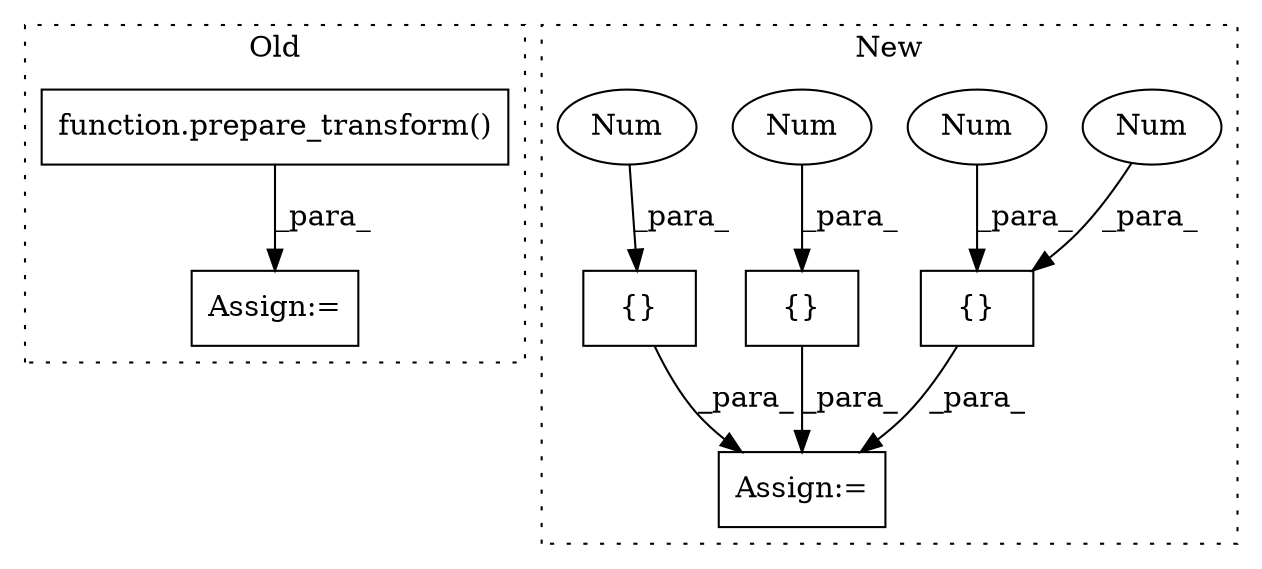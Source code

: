 digraph G {
subgraph cluster0 {
1 [label="function.prepare_transform()" a="75" s="4412,4437" l="18,37" shape="box"];
7 [label="Assign:=" a="68" s="4409" l="3" shape="box"];
label = "Old";
style="dotted";
}
subgraph cluster1 {
2 [label="{}" a="59" s="5248,5257" l="1,0" shape="box"];
3 [label="Num" a="76" s="5249" l="3" shape="ellipse"];
4 [label="Assign:=" a="68" s="4446" l="3" shape="box"];
5 [label="{}" a="59" s="5192,5201" l="1,0" shape="box"];
6 [label="Num" a="76" s="5254" l="3" shape="ellipse"];
8 [label="{}" a="59" s="5220,5229" l="1,0" shape="box"];
9 [label="Num" a="76" s="5221" l="3" shape="ellipse"];
10 [label="Num" a="76" s="5193" l="3" shape="ellipse"];
label = "New";
style="dotted";
}
1 -> 7 [label="_para_"];
2 -> 4 [label="_para_"];
3 -> 2 [label="_para_"];
5 -> 4 [label="_para_"];
6 -> 2 [label="_para_"];
8 -> 4 [label="_para_"];
9 -> 8 [label="_para_"];
10 -> 5 [label="_para_"];
}